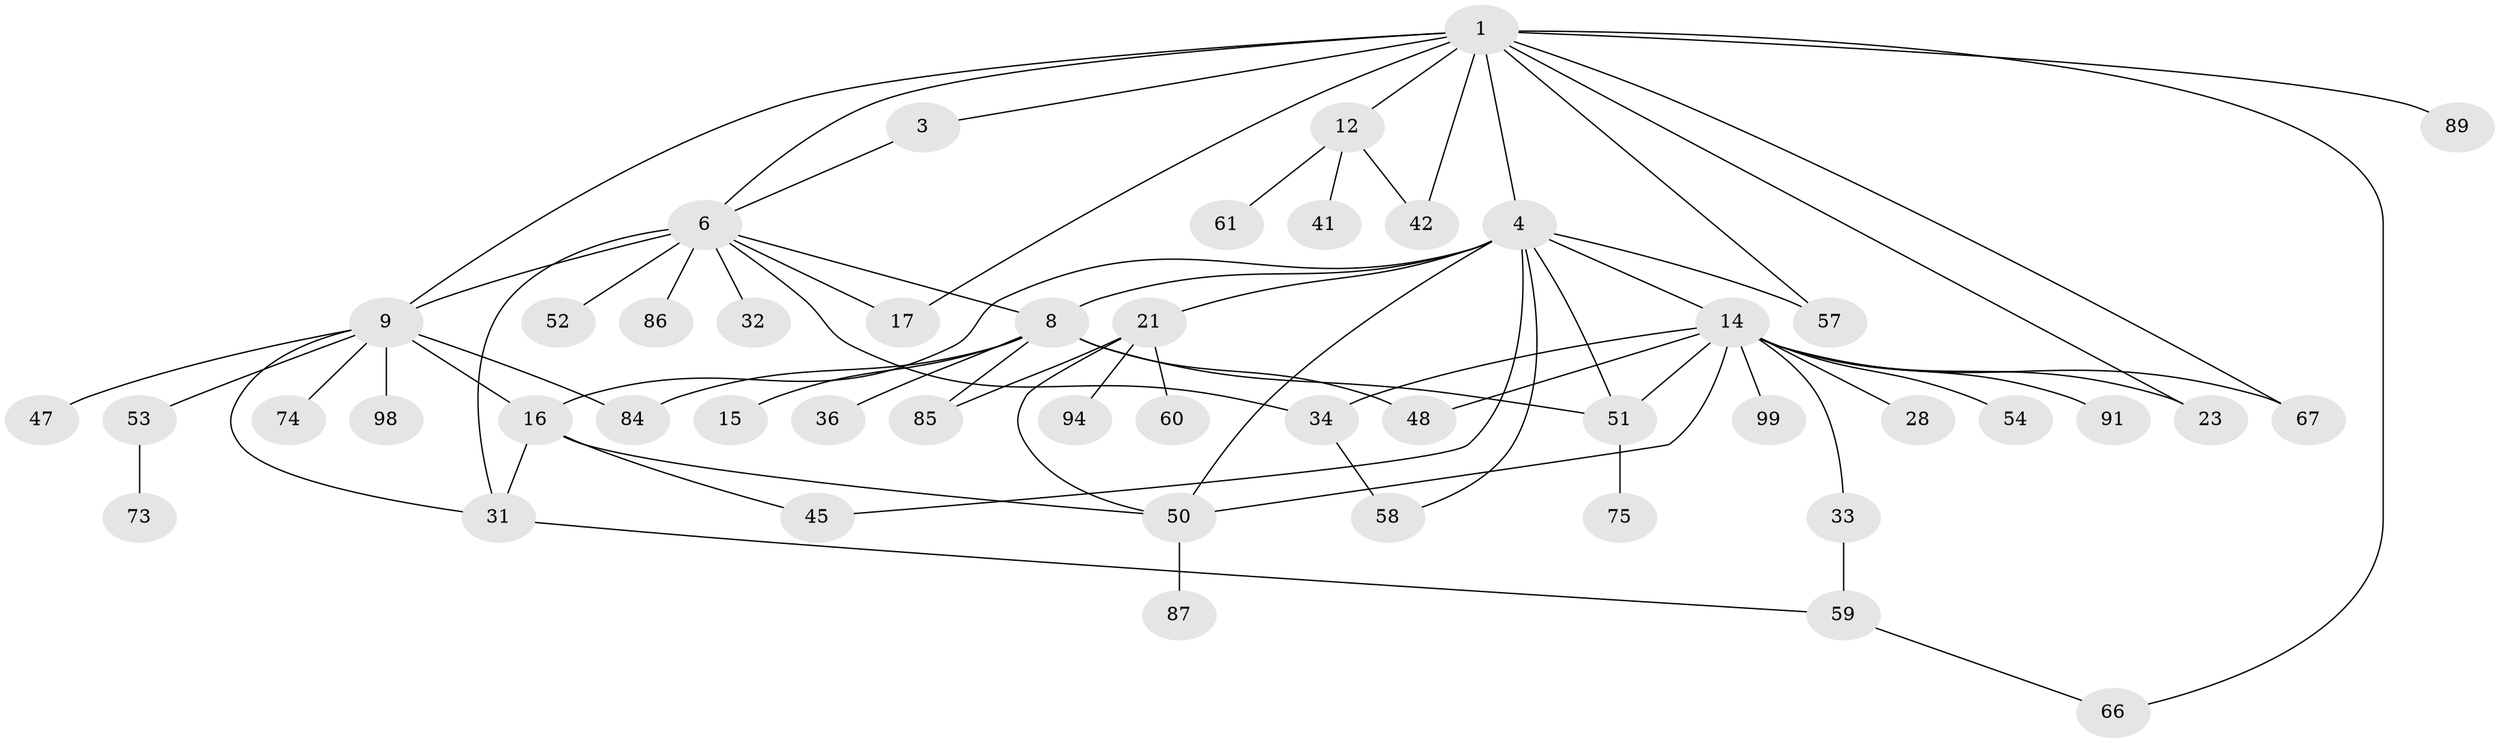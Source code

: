 // original degree distribution, {7: 0.03278688524590164, 5: 0.08196721311475409, 2: 0.32786885245901637, 9: 0.00819672131147541, 3: 0.10655737704918032, 8: 0.00819672131147541, 6: 0.01639344262295082, 1: 0.3442622950819672, 4: 0.07377049180327869}
// Generated by graph-tools (version 1.1) at 2025/16/03/04/25 18:16:59]
// undirected, 48 vertices, 71 edges
graph export_dot {
graph [start="1"]
  node [color=gray90,style=filled];
  1 [super="+2+82+46+5"];
  3;
  4 [super="+7+65"];
  6 [super="+13"];
  8 [super="+11+10"];
  9 [super="+25+29+49"];
  12 [super="+118+104"];
  14 [super="+20+18+70+88+24"];
  15;
  16 [super="+22"];
  17 [super="+108"];
  21 [super="+113+55+30+38+76+26"];
  23 [super="+100"];
  28;
  31 [super="+114+43+80"];
  32 [super="+44"];
  33;
  34 [super="+96"];
  36;
  41;
  42;
  45;
  47 [super="+97"];
  48 [super="+81+115"];
  50 [super="+68+78+69"];
  51 [super="+56"];
  52 [super="+63+95"];
  53;
  54;
  57 [super="+72"];
  58;
  59 [super="+102+83"];
  60;
  61;
  66;
  67;
  73;
  74 [super="+110"];
  75;
  84 [super="+107"];
  85;
  86 [super="+105"];
  87;
  89;
  91;
  94;
  98 [super="+103"];
  99;
  1 -- 3;
  1 -- 23;
  1 -- 17;
  1 -- 4 [weight=2];
  1 -- 57;
  1 -- 42 [weight=2];
  1 -- 9;
  1 -- 66;
  1 -- 67;
  1 -- 6;
  1 -- 89;
  1 -- 12;
  3 -- 6;
  4 -- 8;
  4 -- 14;
  4 -- 16;
  4 -- 21;
  4 -- 45;
  4 -- 50;
  4 -- 51;
  4 -- 57;
  4 -- 58;
  6 -- 9;
  6 -- 31;
  6 -- 86 [weight=2];
  6 -- 32;
  6 -- 17;
  6 -- 34;
  6 -- 52 [weight=2];
  6 -- 8;
  8 -- 36;
  8 -- 15;
  8 -- 48;
  8 -- 51;
  8 -- 84;
  8 -- 85;
  9 -- 47;
  9 -- 53;
  9 -- 74;
  9 -- 16 [weight=3];
  9 -- 98;
  9 -- 31;
  9 -- 84;
  12 -- 41;
  12 -- 61;
  12 -- 42;
  14 -- 33;
  14 -- 28;
  14 -- 48;
  14 -- 99;
  14 -- 51;
  14 -- 54;
  14 -- 34;
  14 -- 50;
  14 -- 67;
  14 -- 23;
  14 -- 91;
  16 -- 31;
  16 -- 50;
  16 -- 45;
  21 -- 85;
  21 -- 60;
  21 -- 94;
  21 -- 50;
  31 -- 59;
  33 -- 59;
  34 -- 58;
  50 -- 87;
  51 -- 75;
  53 -- 73;
  59 -- 66;
}
